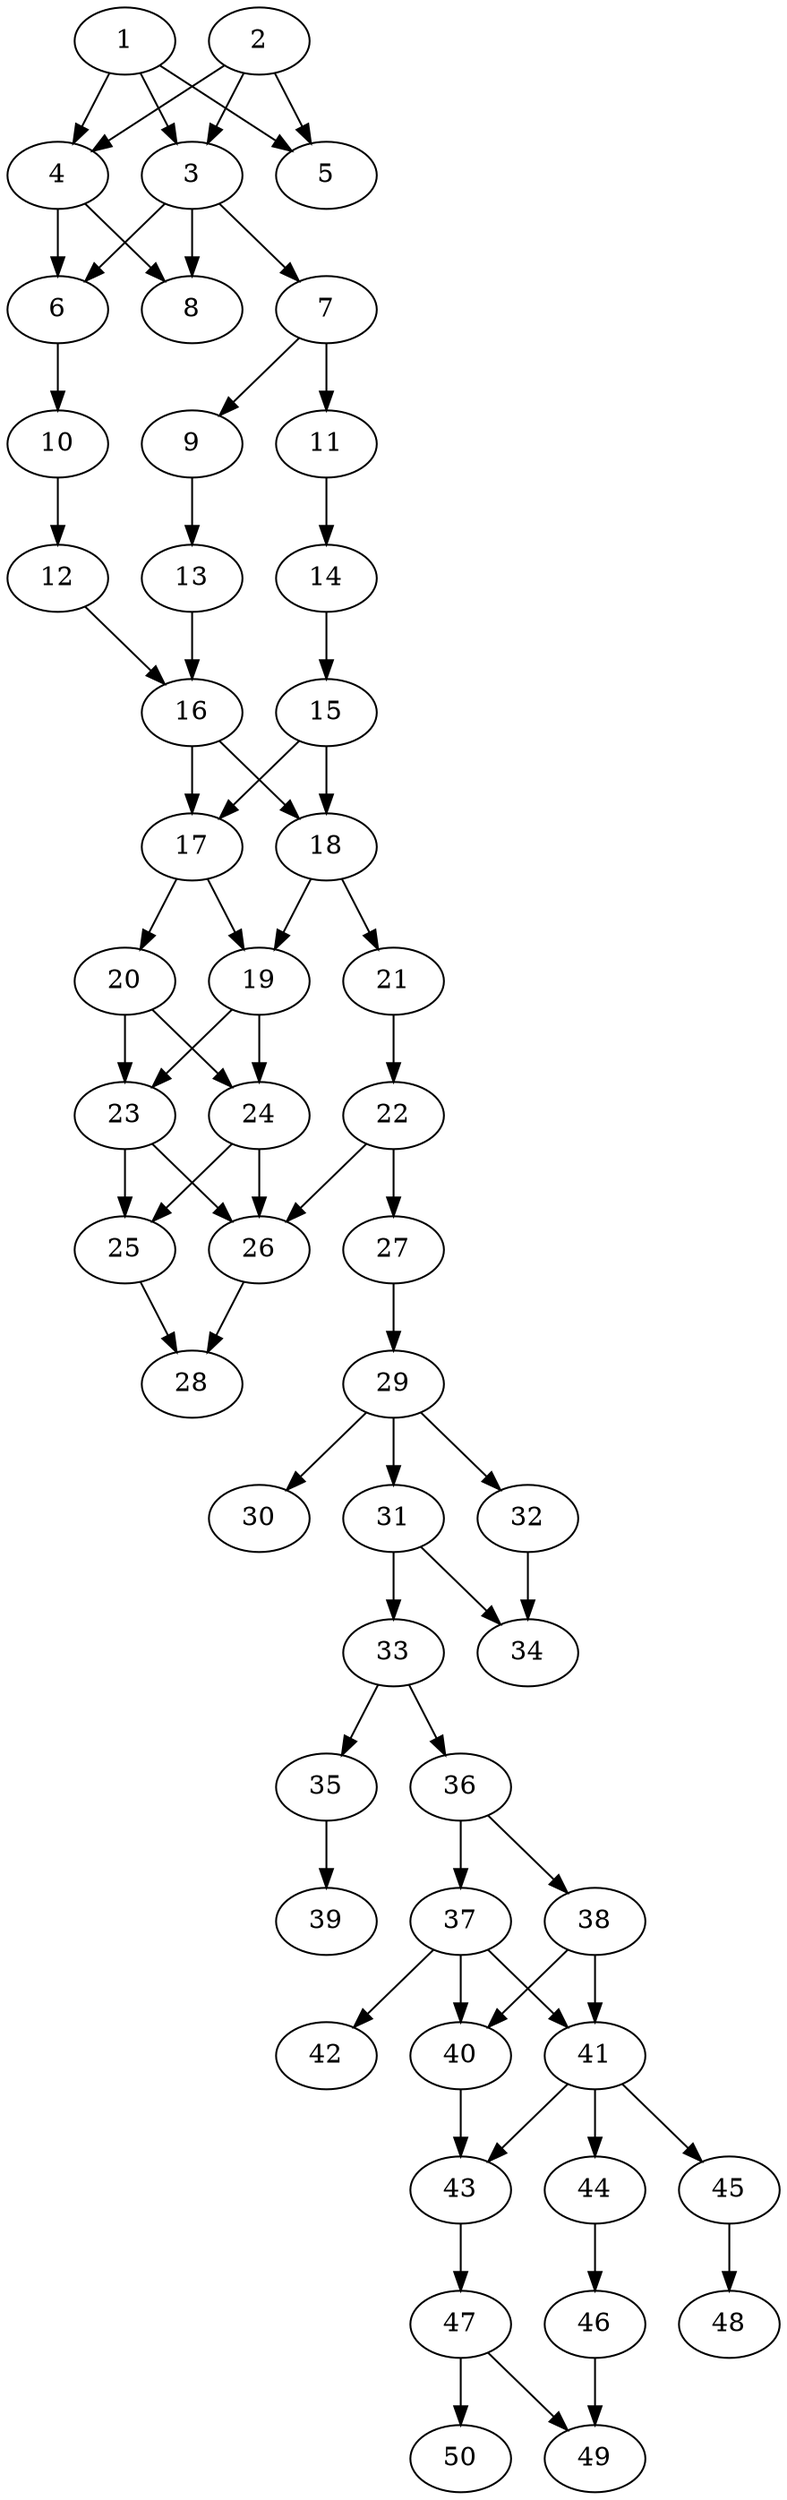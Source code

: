 // DAG automatically generated by daggen at Thu Oct  3 14:07:58 2019
// ./daggen --dot -n 50 --ccr 0.4 --fat 0.3 --regular 0.7 --density 0.7 --mindata 5242880 --maxdata 52428800 
digraph G {
  1 [size="74311680", alpha="0.13", expect_size="29724672"] 
  1 -> 3 [size ="29724672"]
  1 -> 4 [size ="29724672"]
  1 -> 5 [size ="29724672"]
  2 [size="122703360", alpha="0.01", expect_size="49081344"] 
  2 -> 3 [size ="49081344"]
  2 -> 4 [size ="49081344"]
  2 -> 5 [size ="49081344"]
  3 [size="117713920", alpha="0.06", expect_size="47085568"] 
  3 -> 6 [size ="47085568"]
  3 -> 7 [size ="47085568"]
  3 -> 8 [size ="47085568"]
  4 [size="61954560", alpha="0.01", expect_size="24781824"] 
  4 -> 6 [size ="24781824"]
  4 -> 8 [size ="24781824"]
  5 [size="87631360", alpha="0.14", expect_size="35052544"] 
  6 [size="53562880", alpha="0.03", expect_size="21425152"] 
  6 -> 10 [size ="21425152"]
  7 [size="64112640", alpha="0.16", expect_size="25645056"] 
  7 -> 9 [size ="25645056"]
  7 -> 11 [size ="25645056"]
  8 [size="39242240", alpha="0.10", expect_size="15696896"] 
  9 [size="48145920", alpha="0.09", expect_size="19258368"] 
  9 -> 13 [size ="19258368"]
  10 [size="46305280", alpha="0.07", expect_size="18522112"] 
  10 -> 12 [size ="18522112"]
  11 [size="78609920", alpha="0.19", expect_size="31443968"] 
  11 -> 14 [size ="31443968"]
  12 [size="38978560", alpha="0.14", expect_size="15591424"] 
  12 -> 16 [size ="15591424"]
  13 [size="44144640", alpha="0.14", expect_size="17657856"] 
  13 -> 16 [size ="17657856"]
  14 [size="78922240", alpha="0.11", expect_size="31568896"] 
  14 -> 15 [size ="31568896"]
  15 [size="85931520", alpha="0.04", expect_size="34372608"] 
  15 -> 17 [size ="34372608"]
  15 -> 18 [size ="34372608"]
  16 [size="50022400", alpha="0.08", expect_size="20008960"] 
  16 -> 17 [size ="20008960"]
  16 -> 18 [size ="20008960"]
  17 [size="66900480", alpha="0.10", expect_size="26760192"] 
  17 -> 19 [size ="26760192"]
  17 -> 20 [size ="26760192"]
  18 [size="45283840", alpha="0.17", expect_size="18113536"] 
  18 -> 19 [size ="18113536"]
  18 -> 21 [size ="18113536"]
  19 [size="102720000", alpha="0.11", expect_size="41088000"] 
  19 -> 23 [size ="41088000"]
  19 -> 24 [size ="41088000"]
  20 [size="40453120", alpha="0.00", expect_size="16181248"] 
  20 -> 23 [size ="16181248"]
  20 -> 24 [size ="16181248"]
  21 [size="84119040", alpha="0.00", expect_size="33647616"] 
  21 -> 22 [size ="33647616"]
  22 [size="76984320", alpha="0.19", expect_size="30793728"] 
  22 -> 26 [size ="30793728"]
  22 -> 27 [size ="30793728"]
  23 [size="41615360", alpha="0.15", expect_size="16646144"] 
  23 -> 25 [size ="16646144"]
  23 -> 26 [size ="16646144"]
  24 [size="124029440", alpha="0.20", expect_size="49611776"] 
  24 -> 25 [size ="49611776"]
  24 -> 26 [size ="49611776"]
  25 [size="69440000", alpha="0.17", expect_size="27776000"] 
  25 -> 28 [size ="27776000"]
  26 [size="91880960", alpha="0.01", expect_size="36752384"] 
  26 -> 28 [size ="36752384"]
  27 [size="18982400", alpha="0.14", expect_size="7592960"] 
  27 -> 29 [size ="7592960"]
  28 [size="80829440", alpha="0.11", expect_size="32331776"] 
  29 [size="61076480", alpha="0.14", expect_size="24430592"] 
  29 -> 30 [size ="24430592"]
  29 -> 31 [size ="24430592"]
  29 -> 32 [size ="24430592"]
  30 [size="124462080", alpha="0.03", expect_size="49784832"] 
  31 [size="126656000", alpha="0.03", expect_size="50662400"] 
  31 -> 33 [size ="50662400"]
  31 -> 34 [size ="50662400"]
  32 [size="128870400", alpha="0.07", expect_size="51548160"] 
  32 -> 34 [size ="51548160"]
  33 [size="122734080", alpha="0.17", expect_size="49093632"] 
  33 -> 35 [size ="49093632"]
  33 -> 36 [size ="49093632"]
  34 [size="94894080", alpha="0.17", expect_size="37957632"] 
  35 [size="94197760", alpha="0.10", expect_size="37679104"] 
  35 -> 39 [size ="37679104"]
  36 [size="77201920", alpha="0.10", expect_size="30880768"] 
  36 -> 37 [size ="30880768"]
  36 -> 38 [size ="30880768"]
  37 [size="84369920", alpha="0.18", expect_size="33747968"] 
  37 -> 40 [size ="33747968"]
  37 -> 41 [size ="33747968"]
  37 -> 42 [size ="33747968"]
  38 [size="48739840", alpha="0.12", expect_size="19495936"] 
  38 -> 40 [size ="19495936"]
  38 -> 41 [size ="19495936"]
  39 [size="114416640", alpha="0.01", expect_size="45766656"] 
  40 [size="80504320", alpha="0.14", expect_size="32201728"] 
  40 -> 43 [size ="32201728"]
  41 [size="98173440", alpha="0.00", expect_size="39269376"] 
  41 -> 43 [size ="39269376"]
  41 -> 44 [size ="39269376"]
  41 -> 45 [size ="39269376"]
  42 [size="114959360", alpha="0.17", expect_size="45983744"] 
  43 [size="38768640", alpha="0.18", expect_size="15507456"] 
  43 -> 47 [size ="15507456"]
  44 [size="18606080", alpha="0.18", expect_size="7442432"] 
  44 -> 46 [size ="7442432"]
  45 [size="120286720", alpha="0.08", expect_size="48114688"] 
  45 -> 48 [size ="48114688"]
  46 [size="62740480", alpha="0.11", expect_size="25096192"] 
  46 -> 49 [size ="25096192"]
  47 [size="118814720", alpha="0.15", expect_size="47525888"] 
  47 -> 49 [size ="47525888"]
  47 -> 50 [size ="47525888"]
  48 [size="106375680", alpha="0.11", expect_size="42550272"] 
  49 [size="57600000", alpha="0.14", expect_size="23040000"] 
  50 [size="62103040", alpha="0.17", expect_size="24841216"] 
}
